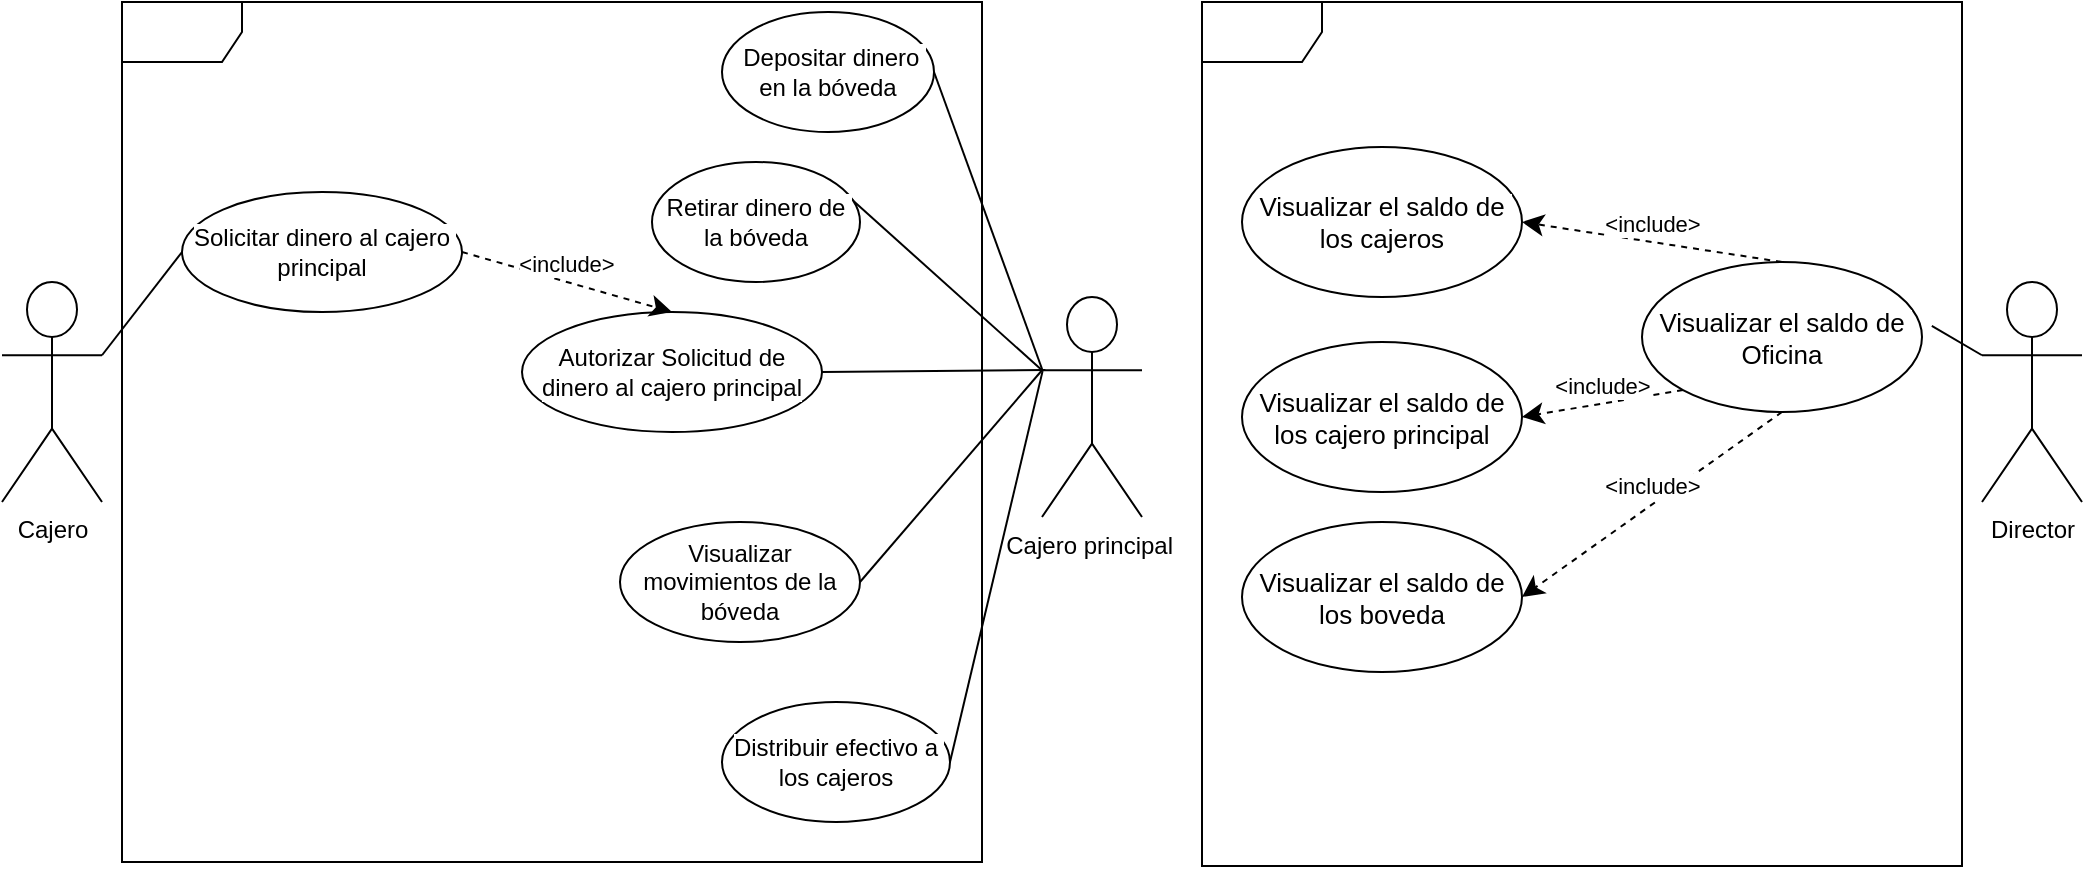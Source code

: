 <mxfile version="24.4.8" type="google">
  <diagram name="Página-1" id="z1DdckL_g3-t_DyJu4W6">
    <mxGraphModel grid="1" page="1" gridSize="10" guides="1" tooltips="1" connect="1" arrows="1" fold="1" pageScale="1" pageWidth="827" pageHeight="1169" math="0" shadow="0">
      <root>
        <mxCell id="0" />
        <mxCell id="1" parent="0" />
        <mxCell id="RwLOpW5kLV8xMLrZ2PGD-37" value="" style="shape=umlFrame;whiteSpace=wrap;html=1;pointerEvents=0;" vertex="1" parent="1">
          <mxGeometry x="200" y="370" width="430" height="430" as="geometry" />
        </mxCell>
        <mxCell id="RwLOpW5kLV8xMLrZ2PGD-38" style="rounded=0;orthogonalLoop=1;jettySize=auto;html=1;entryX=1.035;entryY=0.426;entryDx=0;entryDy=0;endArrow=none;endFill=0;exitX=0;exitY=0.333;exitDx=0;exitDy=0;exitPerimeter=0;entryPerimeter=0;" edge="1" parent="1" source="RwLOpW5kLV8xMLrZ2PGD-53" target="RwLOpW5kLV8xMLrZ2PGD-62">
          <mxGeometry relative="1" as="geometry">
            <mxPoint x="1125" y="540" as="sourcePoint" />
          </mxGeometry>
        </mxCell>
        <mxCell id="RwLOpW5kLV8xMLrZ2PGD-39" style="edgeStyle=none;shape=connector;rounded=0;orthogonalLoop=1;jettySize=auto;html=1;entryX=0;entryY=0.5;entryDx=0;entryDy=0;labelBackgroundColor=default;strokeColor=default;fontFamily=Helvetica;fontSize=11;fontColor=default;endArrow=none;endFill=0;exitX=1;exitY=0.333;exitDx=0;exitDy=0;exitPerimeter=0;" edge="1" parent="1" source="RwLOpW5kLV8xMLrZ2PGD-41" target="RwLOpW5kLV8xMLrZ2PGD-49">
          <mxGeometry relative="1" as="geometry">
            <mxPoint x="190" y="550" as="sourcePoint" />
          </mxGeometry>
        </mxCell>
        <mxCell id="RwLOpW5kLV8xMLrZ2PGD-40" style="edgeStyle=none;shape=connector;rounded=0;orthogonalLoop=1;jettySize=auto;html=1;labelBackgroundColor=default;strokeColor=default;fontFamily=Helvetica;fontSize=11;fontColor=default;endArrow=none;endFill=0;exitX=0.034;exitY=0.332;exitDx=0;exitDy=0;exitPerimeter=0;entryX=1;entryY=0.5;entryDx=0;entryDy=0;" edge="1" parent="1" source="RwLOpW5kLV8xMLrZ2PGD-44" target="RwLOpW5kLV8xMLrZ2PGD-50">
          <mxGeometry relative="1" as="geometry">
            <mxPoint x="647.9" y="550" as="sourcePoint" />
            <mxPoint x="539.004" y="555.122" as="targetPoint" />
          </mxGeometry>
        </mxCell>
        <mxCell id="RwLOpW5kLV8xMLrZ2PGD-41" value="Cajero" style="shape=umlActor;verticalLabelPosition=bottom;verticalAlign=top;html=1;" vertex="1" parent="1">
          <mxGeometry x="140" y="510" width="50" height="110" as="geometry" />
        </mxCell>
        <mxCell id="RwLOpW5kLV8xMLrZ2PGD-42" style="edgeStyle=none;shape=connector;rounded=0;orthogonalLoop=1;jettySize=auto;html=1;exitX=0;exitY=0.333;exitDx=0;exitDy=0;exitPerimeter=0;entryX=1;entryY=0.5;entryDx=0;entryDy=0;labelBackgroundColor=default;strokeColor=default;fontFamily=Helvetica;fontSize=11;fontColor=default;endArrow=none;endFill=0;" edge="1" parent="1" source="RwLOpW5kLV8xMLrZ2PGD-44" target="RwLOpW5kLV8xMLrZ2PGD-51">
          <mxGeometry relative="1" as="geometry" />
        </mxCell>
        <mxCell id="RwLOpW5kLV8xMLrZ2PGD-43" style="edgeStyle=none;shape=connector;rounded=0;orthogonalLoop=1;jettySize=auto;html=1;exitX=0;exitY=0.333;exitDx=0;exitDy=0;exitPerimeter=0;entryX=1;entryY=0;entryDx=0;entryDy=0;labelBackgroundColor=default;strokeColor=default;fontFamily=Helvetica;fontSize=11;fontColor=default;endArrow=none;endFill=0;" edge="1" parent="1" source="RwLOpW5kLV8xMLrZ2PGD-44" target="RwLOpW5kLV8xMLrZ2PGD-48">
          <mxGeometry relative="1" as="geometry" />
        </mxCell>
        <mxCell id="RwLOpW5kLV8xMLrZ2PGD-44" value="Cajero principal&amp;nbsp;" style="shape=umlActor;verticalLabelPosition=bottom;verticalAlign=top;html=1;" vertex="1" parent="1">
          <mxGeometry x="660" y="517.5" width="50" height="110" as="geometry" />
        </mxCell>
        <mxCell id="RwLOpW5kLV8xMLrZ2PGD-45" value="&lt;span style=&quot;font-family: Arial; white-space-collapse: preserve; background-color: rgb(255, 255, 255);&quot;&gt;&lt;font style=&quot;font-size: 13px;&quot;&gt;Visualizar el saldo de los cajeros&lt;/font&gt;&lt;/span&gt;" style="ellipse;whiteSpace=wrap;html=1;" vertex="1" parent="1">
          <mxGeometry x="760" y="442.5" width="140" height="75" as="geometry" />
        </mxCell>
        <mxCell id="RwLOpW5kLV8xMLrZ2PGD-46" style="edgeStyle=none;shape=connector;rounded=0;orthogonalLoop=1;jettySize=auto;html=1;exitX=1;exitY=0.5;exitDx=0;exitDy=0;labelBackgroundColor=default;strokeColor=default;fontFamily=Helvetica;fontSize=11;fontColor=default;endArrow=none;endFill=0;entryX=0.005;entryY=0.333;entryDx=0;entryDy=0;entryPerimeter=0;" edge="1" parent="1" source="RwLOpW5kLV8xMLrZ2PGD-47" target="RwLOpW5kLV8xMLrZ2PGD-44">
          <mxGeometry relative="1" as="geometry">
            <mxPoint x="660" y="550" as="targetPoint" />
          </mxGeometry>
        </mxCell>
        <mxCell id="RwLOpW5kLV8xMLrZ2PGD-47" value="&lt;span style=&quot;font-family: Arial; white-space-collapse: preserve; background-color: rgb(255, 255, 255);&quot;&gt;&lt;font style=&quot;font-size: 12px;&quot;&gt; Depositar dinero en la bóveda&lt;/font&gt;&lt;/span&gt;" style="ellipse;whiteSpace=wrap;html=1;" vertex="1" parent="1">
          <mxGeometry x="500" y="375" width="106" height="60" as="geometry" />
        </mxCell>
        <mxCell id="RwLOpW5kLV8xMLrZ2PGD-48" value="&lt;span style=&quot;font-family: Arial; white-space-collapse: preserve; background-color: rgb(255, 255, 255);&quot;&gt;&lt;font style=&quot;font-size: 12px;&quot;&gt;Retirar dinero de la bóveda&lt;/font&gt;&lt;/span&gt;" style="ellipse;whiteSpace=wrap;html=1;" vertex="1" parent="1">
          <mxGeometry x="465" y="450" width="104" height="60" as="geometry" />
        </mxCell>
        <mxCell id="RwLOpW5kLV8xMLrZ2PGD-49" value="&lt;span style=&quot;font-family: Arial; white-space-collapse: preserve; background-color: rgb(255, 255, 255);&quot;&gt;&lt;font style=&quot;font-size: 12px;&quot;&gt;Solicitar dinero al cajero principal&lt;/font&gt;&lt;/span&gt;" style="ellipse;whiteSpace=wrap;html=1;" vertex="1" parent="1">
          <mxGeometry x="230" y="465" width="140" height="60" as="geometry" />
        </mxCell>
        <mxCell id="RwLOpW5kLV8xMLrZ2PGD-50" value="&lt;span style=&quot;font-family: Arial; white-space-collapse: preserve; background-color: rgb(255, 255, 255);&quot;&gt;&lt;font style=&quot;font-size: 12px;&quot;&gt;Autorizar Solicitud de dinero al cajero principal&lt;/font&gt;&lt;/span&gt;" style="ellipse;whiteSpace=wrap;html=1;" vertex="1" parent="1">
          <mxGeometry x="400" y="525" width="150" height="60" as="geometry" />
        </mxCell>
        <mxCell id="RwLOpW5kLV8xMLrZ2PGD-51" value="&lt;span style=&quot;font-family: Arial; white-space-collapse: preserve; background-color: rgb(255, 255, 255);&quot;&gt;&lt;font style=&quot;font-size: 12px;&quot;&gt;Visualizar movimientos de la bóveda&lt;/font&gt;&lt;/span&gt;" style="ellipse;whiteSpace=wrap;html=1;" vertex="1" parent="1">
          <mxGeometry x="449" y="630" width="120" height="60" as="geometry" />
        </mxCell>
        <mxCell id="RwLOpW5kLV8xMLrZ2PGD-52" value="" style="shape=umlFrame;whiteSpace=wrap;html=1;pointerEvents=0;" vertex="1" parent="1">
          <mxGeometry x="740" y="370" width="380" height="432" as="geometry" />
        </mxCell>
        <mxCell id="RwLOpW5kLV8xMLrZ2PGD-53" value="Director" style="shape=umlActor;verticalLabelPosition=bottom;verticalAlign=top;html=1;" vertex="1" parent="1">
          <mxGeometry x="1130" y="510" width="50" height="110" as="geometry" />
        </mxCell>
        <mxCell id="RwLOpW5kLV8xMLrZ2PGD-54" value="&lt;span style=&quot;font-family: Arial; white-space-collapse: preserve; background-color: rgb(255, 255, 255);&quot;&gt;&lt;font style=&quot;font-size: 12px;&quot;&gt;Distribuir efectivo a los cajeros&lt;/font&gt;&lt;/span&gt;" style="ellipse;whiteSpace=wrap;html=1;" vertex="1" parent="1">
          <mxGeometry x="500" y="720" width="114" height="60" as="geometry" />
        </mxCell>
        <mxCell id="RwLOpW5kLV8xMLrZ2PGD-55" style="edgeStyle=none;shape=connector;rounded=0;orthogonalLoop=1;jettySize=auto;html=1;exitX=0.006;exitY=0.337;exitDx=0;exitDy=0;exitPerimeter=0;entryX=1;entryY=0.5;entryDx=0;entryDy=0;labelBackgroundColor=default;strokeColor=default;fontFamily=Helvetica;fontSize=11;fontColor=default;endArrow=none;endFill=0;" edge="1" parent="1" source="RwLOpW5kLV8xMLrZ2PGD-44" target="RwLOpW5kLV8xMLrZ2PGD-54">
          <mxGeometry relative="1" as="geometry">
            <mxPoint x="670" y="557" as="sourcePoint" />
            <mxPoint x="564" y="660" as="targetPoint" />
          </mxGeometry>
        </mxCell>
        <mxCell id="RwLOpW5kLV8xMLrZ2PGD-60" value="&amp;lt;include&amp;gt;" style="html=1;verticalAlign=bottom;endArrow=classic;dashed=1;endSize=8;elbow=vertical;rounded=0;labelBackgroundColor=default;strokeColor=default;fontFamily=Helvetica;fontSize=11;fontColor=default;shape=connector;entryX=0.5;entryY=0;entryDx=0;entryDy=0;endFill=1;exitX=1;exitY=0.5;exitDx=0;exitDy=0;" edge="1" parent="1" source="RwLOpW5kLV8xMLrZ2PGD-49" target="RwLOpW5kLV8xMLrZ2PGD-50">
          <mxGeometry relative="1" as="geometry">
            <mxPoint x="455" y="460" as="sourcePoint" />
            <mxPoint x="375" y="490" as="targetPoint" />
          </mxGeometry>
        </mxCell>
        <mxCell id="RwLOpW5kLV8xMLrZ2PGD-62" value="&lt;span style=&quot;font-family: Arial; white-space-collapse: preserve; background-color: rgb(255, 255, 255);&quot;&gt;&lt;font style=&quot;font-size: 13px;&quot;&gt;Visualizar el saldo de Oficina&lt;/font&gt;&lt;/span&gt;" style="ellipse;whiteSpace=wrap;html=1;" vertex="1" parent="1">
          <mxGeometry x="960" y="500" width="140" height="75" as="geometry" />
        </mxCell>
        <mxCell id="RwLOpW5kLV8xMLrZ2PGD-65" value="&amp;lt;include&amp;gt;" style="html=1;verticalAlign=bottom;endArrow=classic;dashed=1;endSize=8;elbow=vertical;rounded=0;labelBackgroundColor=default;strokeColor=default;fontFamily=Helvetica;fontSize=11;fontColor=default;shape=connector;entryX=1;entryY=0.5;entryDx=0;entryDy=0;endFill=1;exitX=0.5;exitY=0;exitDx=0;exitDy=0;" edge="1" parent="1" source="RwLOpW5kLV8xMLrZ2PGD-62" target="RwLOpW5kLV8xMLrZ2PGD-45">
          <mxGeometry relative="1" as="geometry">
            <mxPoint x="830" y="555" as="sourcePoint" />
            <mxPoint x="935" y="585" as="targetPoint" />
          </mxGeometry>
        </mxCell>
        <mxCell id="RwLOpW5kLV8xMLrZ2PGD-66" value="&lt;span style=&quot;font-family: Arial; white-space-collapse: preserve; background-color: rgb(255, 255, 255);&quot;&gt;&lt;font style=&quot;font-size: 13px;&quot;&gt;Visualizar el saldo de los cajero principal&lt;/font&gt;&lt;/span&gt;" style="ellipse;whiteSpace=wrap;html=1;" vertex="1" parent="1">
          <mxGeometry x="760" y="540" width="140" height="75" as="geometry" />
        </mxCell>
        <mxCell id="RwLOpW5kLV8xMLrZ2PGD-67" value="&lt;span style=&quot;font-family: Arial; white-space-collapse: preserve; background-color: rgb(255, 255, 255);&quot;&gt;&lt;font style=&quot;font-size: 13px;&quot;&gt;Visualizar el saldo de los boveda&lt;/font&gt;&lt;/span&gt;" style="ellipse;whiteSpace=wrap;html=1;" vertex="1" parent="1">
          <mxGeometry x="760" y="630" width="140" height="75" as="geometry" />
        </mxCell>
        <mxCell id="RwLOpW5kLV8xMLrZ2PGD-68" value="&amp;lt;include&amp;gt;" style="html=1;verticalAlign=bottom;endArrow=classic;dashed=1;endSize=8;elbow=vertical;rounded=0;labelBackgroundColor=default;strokeColor=default;fontFamily=Helvetica;fontSize=11;fontColor=default;shape=connector;entryX=1;entryY=0.5;entryDx=0;entryDy=0;endFill=1;exitX=0;exitY=1;exitDx=0;exitDy=0;" edge="1" parent="1" source="RwLOpW5kLV8xMLrZ2PGD-62" target="RwLOpW5kLV8xMLrZ2PGD-66">
          <mxGeometry relative="1" as="geometry">
            <mxPoint x="1010" y="510" as="sourcePoint" />
            <mxPoint x="910" y="490" as="targetPoint" />
          </mxGeometry>
        </mxCell>
        <mxCell id="RwLOpW5kLV8xMLrZ2PGD-69" value="&amp;lt;include&amp;gt;" style="html=1;verticalAlign=bottom;endArrow=classic;dashed=1;endSize=8;elbow=vertical;rounded=0;labelBackgroundColor=default;strokeColor=default;fontFamily=Helvetica;fontSize=11;fontColor=default;shape=connector;entryX=1;entryY=0.5;entryDx=0;entryDy=0;endFill=1;exitX=0.5;exitY=1;exitDx=0;exitDy=0;" edge="1" parent="1" source="RwLOpW5kLV8xMLrZ2PGD-62" target="RwLOpW5kLV8xMLrZ2PGD-67">
          <mxGeometry relative="1" as="geometry">
            <mxPoint x="961" y="574" as="sourcePoint" />
            <mxPoint x="910" y="588" as="targetPoint" />
          </mxGeometry>
        </mxCell>
      </root>
    </mxGraphModel>
  </diagram>
</mxfile>
